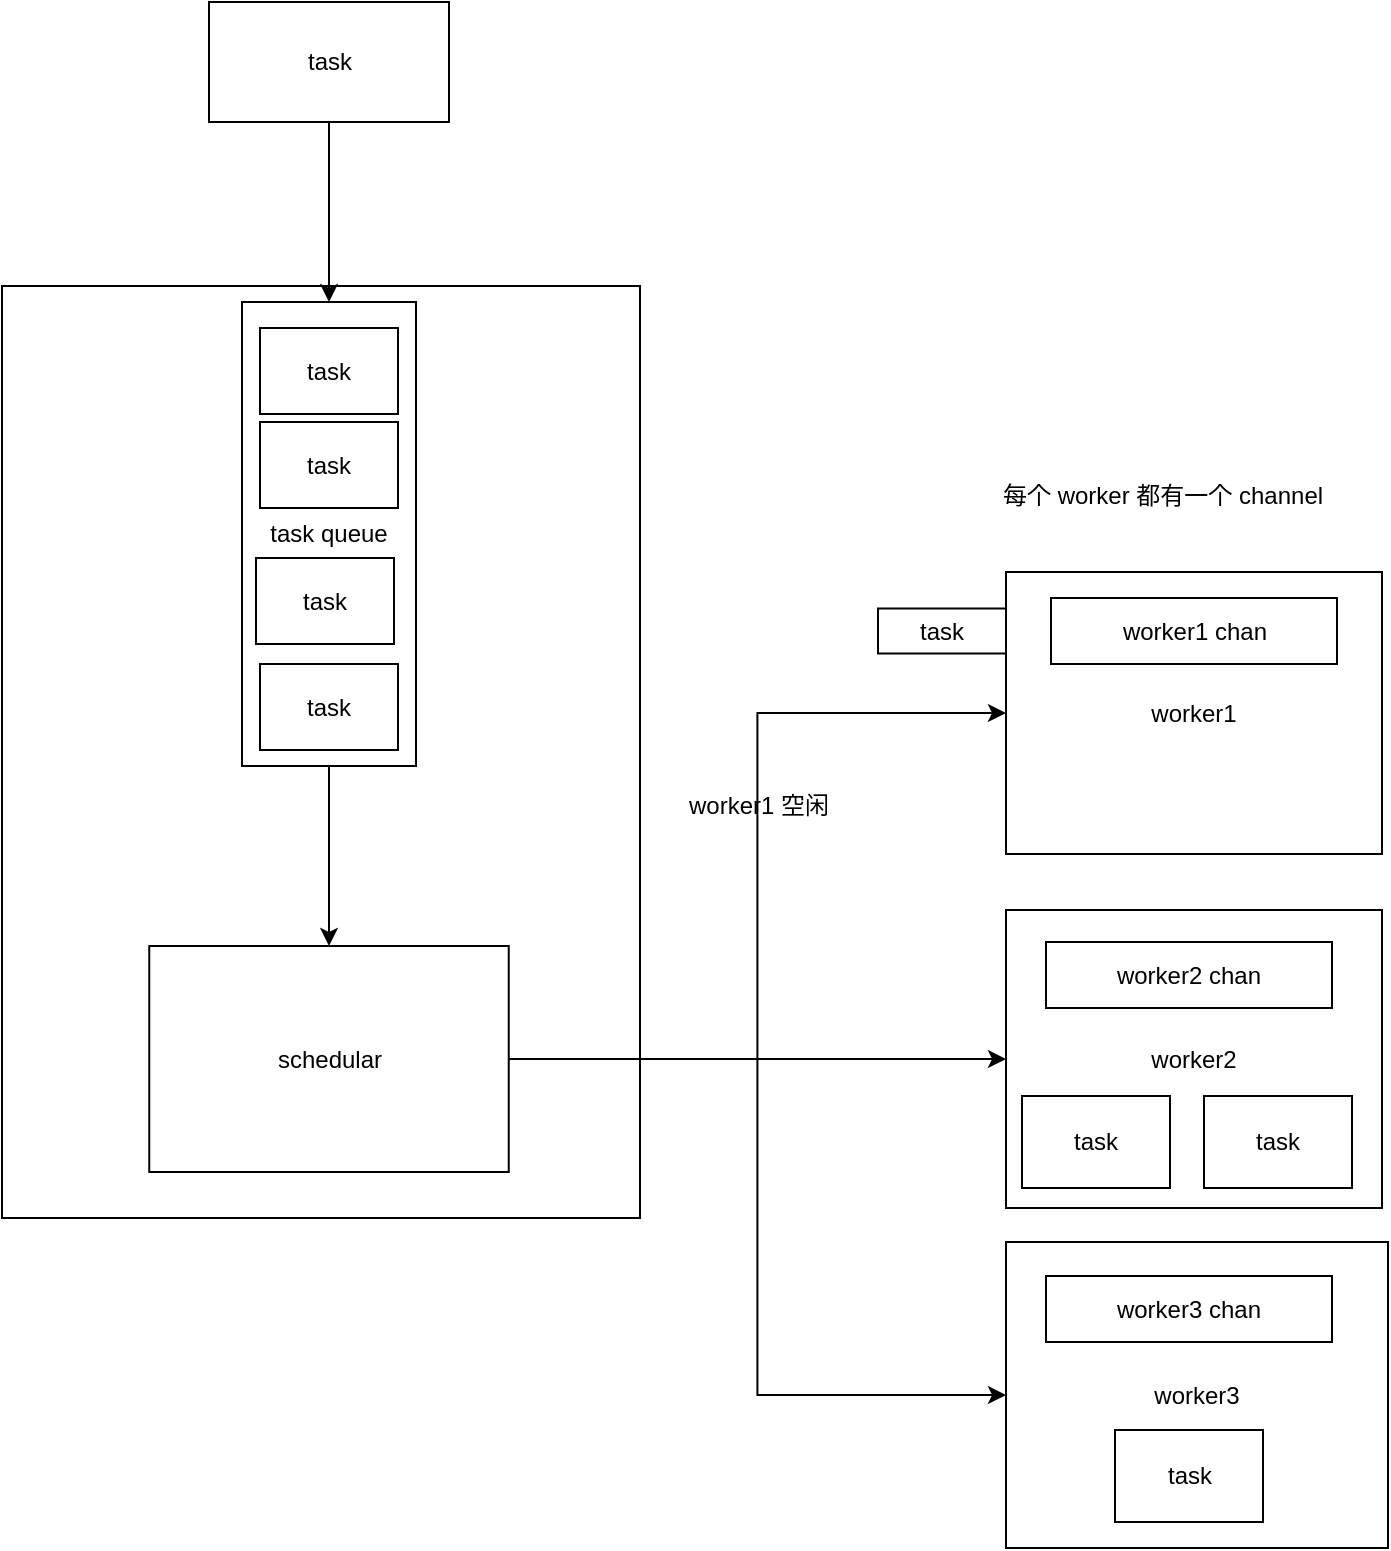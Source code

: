 <mxfile version="13.1.3">
    <diagram id="6hGFLwfOUW9BJ-s0fimq" name="Page-1">
        <mxGraphModel dx="908" dy="406" grid="0" gridSize="10" guides="1" tooltips="1" connect="1" arrows="1" fold="1" page="1" pageScale="1" pageWidth="827" pageHeight="1169" math="0" shadow="0">
            <root>
                <mxCell id="0"/>
                <mxCell id="1" parent="0"/>
                <mxCell id="21" value="" style="rounded=0;whiteSpace=wrap;html=1;" vertex="1" parent="1">
                    <mxGeometry x="245" y="224" width="319" height="466" as="geometry"/>
                </mxCell>
                <mxCell id="27" style="edgeStyle=orthogonalEdgeStyle;rounded=0;orthogonalLoop=1;jettySize=auto;html=1;entryX=0.5;entryY=0;entryDx=0;entryDy=0;" edge="1" parent="1" source="22" target="25">
                    <mxGeometry relative="1" as="geometry"/>
                </mxCell>
                <mxCell id="22" value="task queue" style="rounded=0;whiteSpace=wrap;html=1;" vertex="1" parent="1">
                    <mxGeometry x="365" y="232" width="87" height="232" as="geometry"/>
                </mxCell>
                <mxCell id="24" style="edgeStyle=orthogonalEdgeStyle;rounded=0;orthogonalLoop=1;jettySize=auto;html=1;entryX=0.5;entryY=0;entryDx=0;entryDy=0;" edge="1" parent="1" source="23" target="22">
                    <mxGeometry relative="1" as="geometry"/>
                </mxCell>
                <mxCell id="23" value="task" style="rounded=0;whiteSpace=wrap;html=1;" vertex="1" parent="1">
                    <mxGeometry x="348.5" y="82" width="120" height="60" as="geometry"/>
                </mxCell>
                <mxCell id="52" style="edgeStyle=orthogonalEdgeStyle;rounded=0;orthogonalLoop=1;jettySize=auto;html=1;entryX=0;entryY=0.5;entryDx=0;entryDy=0;" edge="1" parent="1" source="25" target="33">
                    <mxGeometry relative="1" as="geometry"/>
                </mxCell>
                <mxCell id="53" style="edgeStyle=orthogonalEdgeStyle;rounded=0;orthogonalLoop=1;jettySize=auto;html=1;entryX=0;entryY=0.5;entryDx=0;entryDy=0;" edge="1" parent="1" source="25" target="29">
                    <mxGeometry relative="1" as="geometry"/>
                </mxCell>
                <mxCell id="54" style="edgeStyle=orthogonalEdgeStyle;rounded=0;orthogonalLoop=1;jettySize=auto;html=1;entryX=0;entryY=0.5;entryDx=0;entryDy=0;" edge="1" parent="1" source="25" target="32">
                    <mxGeometry relative="1" as="geometry"/>
                </mxCell>
                <mxCell id="25" value="schedular" style="rounded=0;whiteSpace=wrap;html=1;" vertex="1" parent="1">
                    <mxGeometry x="318.63" y="554" width="179.75" height="113" as="geometry"/>
                </mxCell>
                <mxCell id="29" value="worker2" style="rounded=0;whiteSpace=wrap;html=1;" vertex="1" parent="1">
                    <mxGeometry x="747" y="536" width="188" height="149" as="geometry"/>
                </mxCell>
                <mxCell id="32" value="worker3&lt;br&gt;" style="rounded=0;whiteSpace=wrap;html=1;" vertex="1" parent="1">
                    <mxGeometry x="747" y="702" width="191" height="153" as="geometry"/>
                </mxCell>
                <mxCell id="33" value="worker1" style="rounded=0;whiteSpace=wrap;html=1;" vertex="1" parent="1">
                    <mxGeometry x="747" y="367" width="188" height="141" as="geometry"/>
                </mxCell>
                <mxCell id="34" value="task" style="rounded=0;whiteSpace=wrap;html=1;" vertex="1" parent="1">
                    <mxGeometry x="755" y="629" width="74" height="46" as="geometry"/>
                </mxCell>
                <mxCell id="35" value="task" style="rounded=0;whiteSpace=wrap;html=1;" vertex="1" parent="1">
                    <mxGeometry x="846" y="629" width="74" height="46" as="geometry"/>
                </mxCell>
                <mxCell id="36" value="task" style="rounded=0;whiteSpace=wrap;html=1;" vertex="1" parent="1">
                    <mxGeometry x="801.5" y="796" width="74" height="46" as="geometry"/>
                </mxCell>
                <mxCell id="40" value="worker1 空闲" style="text;html=1;align=center;verticalAlign=middle;resizable=0;points=[];autosize=1;" vertex="1" parent="1">
                    <mxGeometry x="583" y="475" width="80" height="18" as="geometry"/>
                </mxCell>
                <mxCell id="41" value="task" style="rounded=0;whiteSpace=wrap;html=1;" vertex="1" parent="1">
                    <mxGeometry x="683" y="385.25" width="64" height="22.5" as="geometry"/>
                </mxCell>
                <mxCell id="44" value="task" style="rounded=0;whiteSpace=wrap;html=1;" vertex="1" parent="1">
                    <mxGeometry x="374" y="245" width="69" height="43" as="geometry"/>
                </mxCell>
                <mxCell id="45" value="task" style="rounded=0;whiteSpace=wrap;html=1;" vertex="1" parent="1">
                    <mxGeometry x="374" y="292" width="69" height="43" as="geometry"/>
                </mxCell>
                <mxCell id="46" value="task" style="rounded=0;whiteSpace=wrap;html=1;" vertex="1" parent="1">
                    <mxGeometry x="372" y="360" width="69" height="43" as="geometry"/>
                </mxCell>
                <mxCell id="47" value="task" style="rounded=0;whiteSpace=wrap;html=1;" vertex="1" parent="1">
                    <mxGeometry x="374" y="413" width="69" height="43" as="geometry"/>
                </mxCell>
                <mxCell id="48" value="worker1 chan" style="rounded=0;whiteSpace=wrap;html=1;" vertex="1" parent="1">
                    <mxGeometry x="769.5" y="380" width="143" height="33" as="geometry"/>
                </mxCell>
                <mxCell id="49" value="worker2 chan" style="rounded=0;whiteSpace=wrap;html=1;" vertex="1" parent="1">
                    <mxGeometry x="767" y="552" width="143" height="33" as="geometry"/>
                </mxCell>
                <mxCell id="50" value="worker3 chan" style="rounded=0;whiteSpace=wrap;html=1;" vertex="1" parent="1">
                    <mxGeometry x="767" y="719" width="143" height="33" as="geometry"/>
                </mxCell>
                <mxCell id="56" value="每个 worker 都有一个 channel" style="text;html=1;align=center;verticalAlign=middle;resizable=0;points=[];autosize=1;" vertex="1" parent="1">
                    <mxGeometry x="740" y="320" width="170" height="18" as="geometry"/>
                </mxCell>
            </root>
        </mxGraphModel>
    </diagram>
</mxfile>